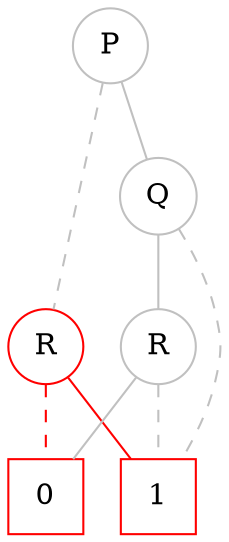 digraph G {
  p [label=P shape=circle color="grey"]
	p -> r0 [arrowhead=none style=dashed color="grey"]
	p -> q1 [arrowhead=none color="grey"]
  0 [label=0 shape=square color="red"]
  1 [label=1 shape=square color="red"]
  r0 [label=R shape=circle color="red"]
  r0 -> 0 [arrowhead=none style=dashed color="red"]
  r0 -> 1 [arrowhead=none color="red"]
  q1 [label=Q shape=circle color="grey"]
  q1 -> 1 [arrowhead=none style=dashed color="grey"]
  q1 -> r3 [arrowhead=none color="grey"]
  r3 [label=R shape=circle color="grey"]
  r3 -> 0 [arrowhead=none color="grey"]
  r3 -> 1 [arrowhead=none style=dashed color="grey"]
}
